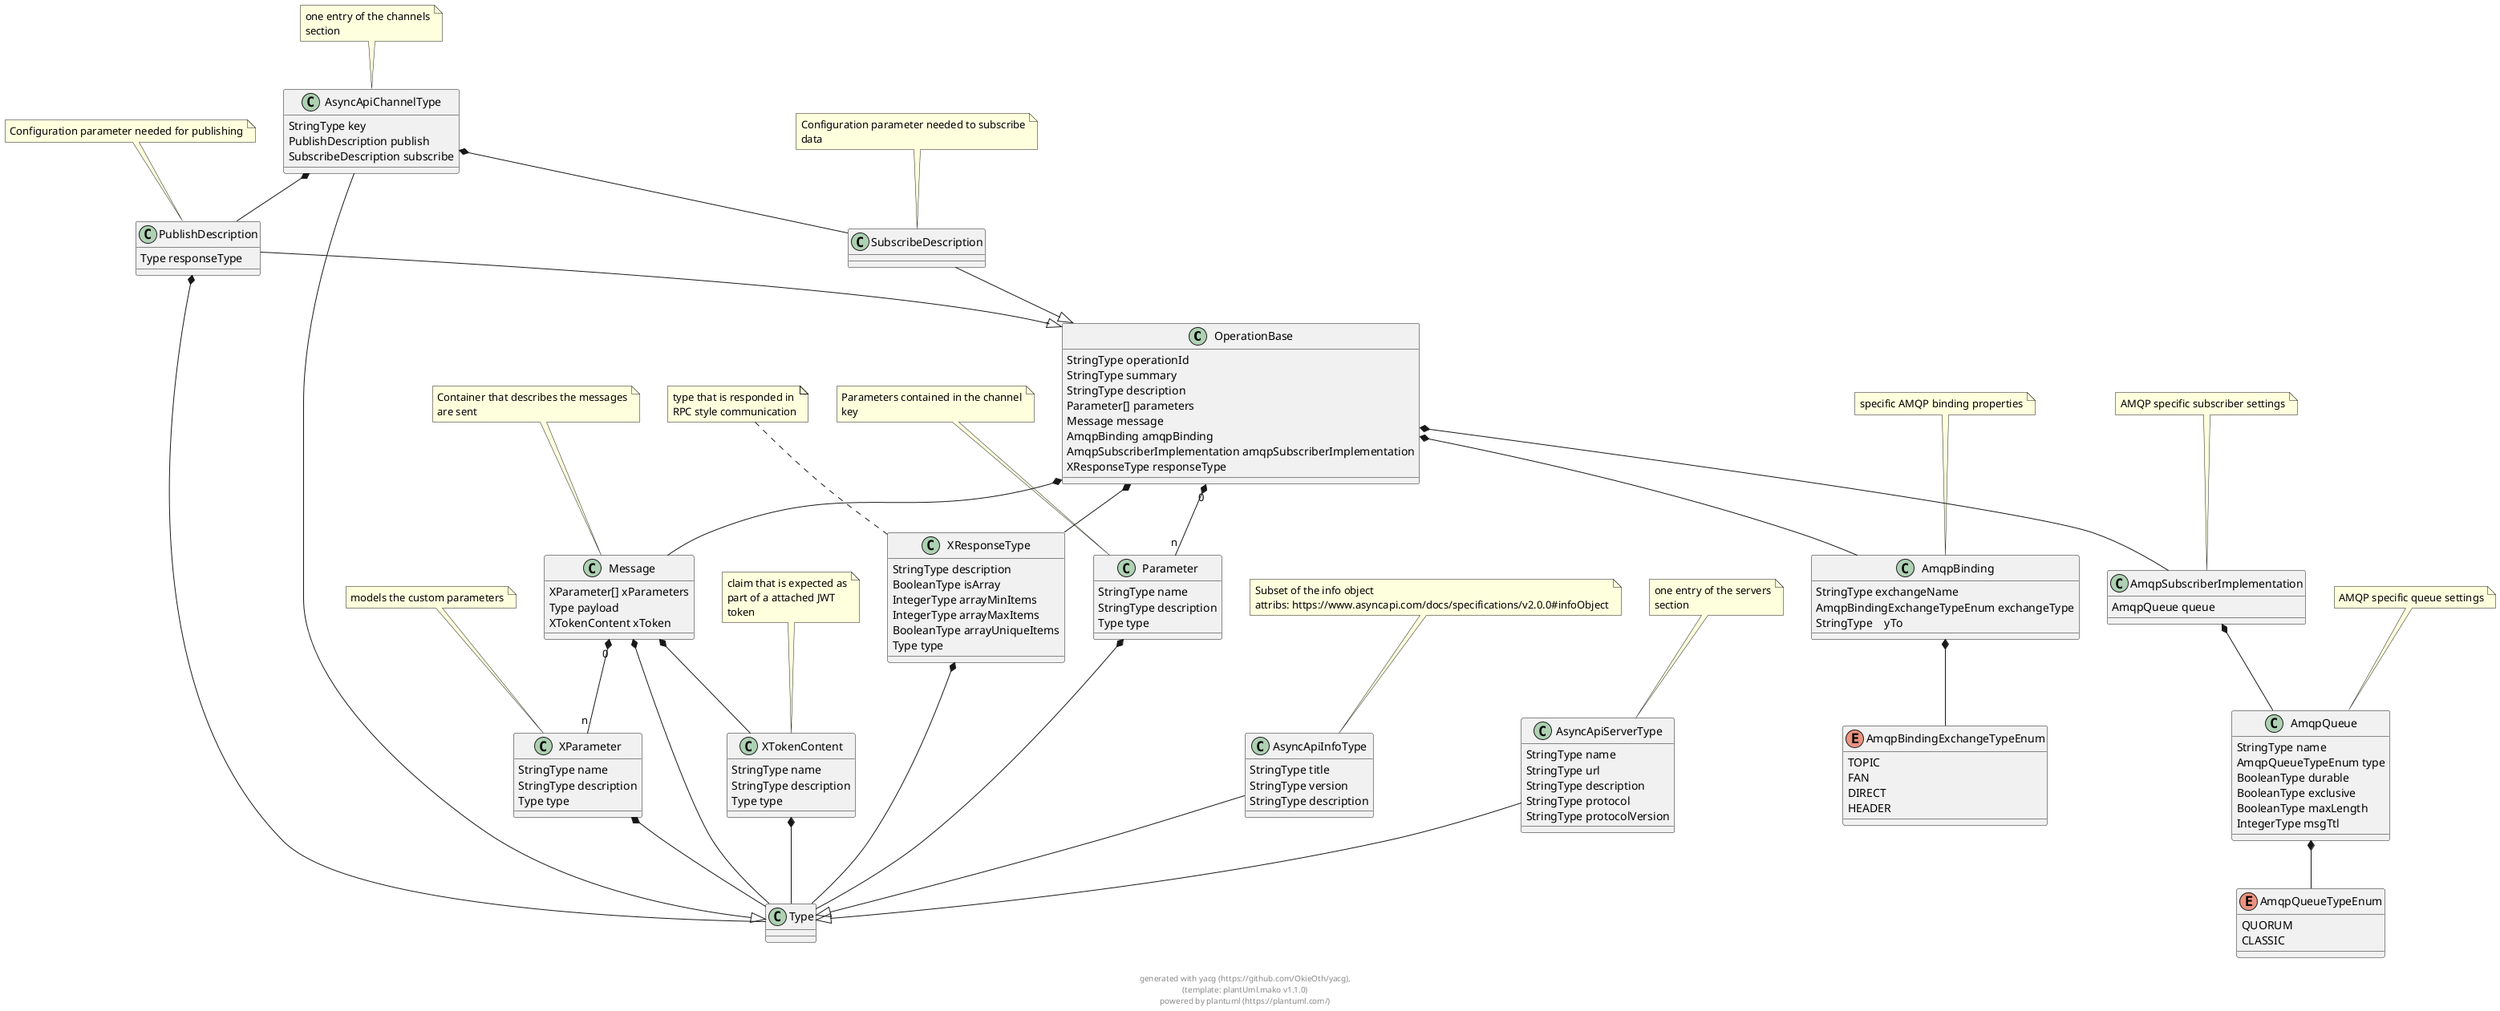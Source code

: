 
@startuml

class OperationBase {
        StringType operationId 
        StringType summary 
        StringType description 
        Parameter[] parameters 
        Message message 
        AmqpBinding amqpBinding 
        AmqpSubscriberImplementation amqpSubscriberImplementation 
        XResponseType responseType 
}


class Parameter {
        StringType name 
        StringType description 
        Type type 
}

note top: Parameters contained in the channel\nkey

class Message {
        XParameter[] xParameters 
        Type payload 
        XTokenContent xToken 
}

note top: Container that describes the messages\nare sent

class AmqpBinding {
        StringType exchangeName 
        AmqpBindingExchangeTypeEnum exchangeType 
        StringType    yTo 
}

note top: specific AMQP binding properties

class AmqpSubscriberImplementation {
        AmqpQueue queue 
}

note top: AMQP specific subscriber settings

class XResponseType {
        StringType description 
        BooleanType isArray 
        IntegerType arrayMinItems 
        IntegerType arrayMaxItems 
        BooleanType arrayUniqueItems 
        Type type 
}

note top: type that is responded in\nRPC style communication

class AsyncApiInfoType {
        StringType title 
        StringType version 
        StringType description 
}

note top: Subset of the info object\nattribs: https://www.asyncapi.com/docs/specifications/v2.0.0#infoObject

AsyncApiInfoType --|> Type
class AsyncApiServerType {
        StringType name 
        StringType url 
        StringType description 
        StringType protocol 
        StringType protocolVersion 
}

note top: one entry of the servers\nsection

AsyncApiServerType --|> Type
class AsyncApiChannelType {
        StringType key 
        PublishDescription publish 
        SubscribeDescription subscribe 
}

note top: one entry of the channels\nsection

AsyncApiChannelType --|> Type
class PublishDescription {
        Type responseType 
}

note top: Configuration parameter needed for publishing

PublishDescription --|> OperationBase
class SubscribeDescription {
}

note top: Configuration parameter needed to subscribe\ndata

SubscribeDescription --|> OperationBase
class XParameter {
        StringType name 
        StringType description 
        Type type 
}

note top: models the custom parameters

class XTokenContent {
        StringType name 
        StringType description 
        Type type 
}

note top: claim that is expected as\npart of a attached JWT\ntoken

enum AmqpBindingExchangeTypeEnum {
    TOPIC
    FAN
    DIRECT
    HEADER
}


class AmqpQueue {
        StringType name 
        AmqpQueueTypeEnum type 
        BooleanType durable 
        BooleanType exclusive 
        BooleanType maxLength 
        IntegerType msgTtl 
}

note top: AMQP specific queue settings

enum AmqpQueueTypeEnum {
    QUORUM
    CLASSIC
}



    
OperationBase "0" *-- "n" Parameter        
            
OperationBase  *--  Message        
            
OperationBase  *--  AmqpBinding        
            
OperationBase  *--  AmqpSubscriberImplementation        
            
OperationBase  *--  XResponseType        
            
    
Parameter  *--  Type        
            
    
Message "0" *-- "n" XParameter        
            
Message  *--  Type        
            
Message  *--  XTokenContent        
            
    
AmqpBinding  *--  AmqpBindingExchangeTypeEnum        
            
    
AmqpSubscriberImplementation  *--  AmqpQueue        
            
    
XResponseType  *--  Type        
            
    
    
    
AsyncApiChannelType  *--  PublishDescription        
            
AsyncApiChannelType  *--  SubscribeDescription        
            
    
PublishDescription  *--  Type        
            
    
    
XParameter  *--  Type        
            
    
XTokenContent  *--  Type        
            
    
    
AmqpQueue  *--  AmqpQueueTypeEnum        
            
    

footer \ngenerated with yacg (https://github.com/OkieOth/yacg),\n(template: plantUml.mako v1.1.0)\npowered by plantuml (https://plantuml.com/)
@enduml